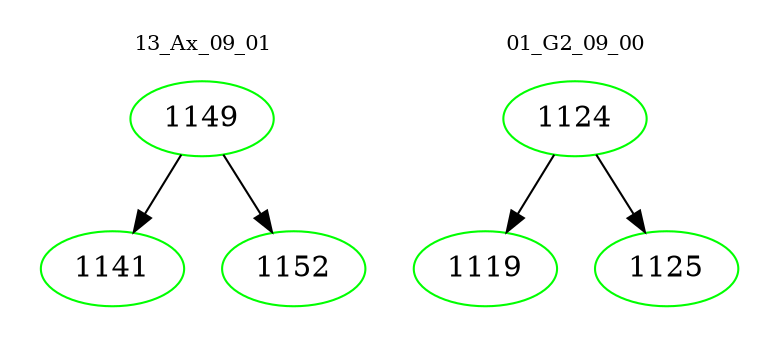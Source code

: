 digraph{
subgraph cluster_0 {
color = white
label = "13_Ax_09_01";
fontsize=10;
T0_1149 [label="1149", color="green"]
T0_1149 -> T0_1141 [color="black"]
T0_1141 [label="1141", color="green"]
T0_1149 -> T0_1152 [color="black"]
T0_1152 [label="1152", color="green"]
}
subgraph cluster_1 {
color = white
label = "01_G2_09_00";
fontsize=10;
T1_1124 [label="1124", color="green"]
T1_1124 -> T1_1119 [color="black"]
T1_1119 [label="1119", color="green"]
T1_1124 -> T1_1125 [color="black"]
T1_1125 [label="1125", color="green"]
}
}
